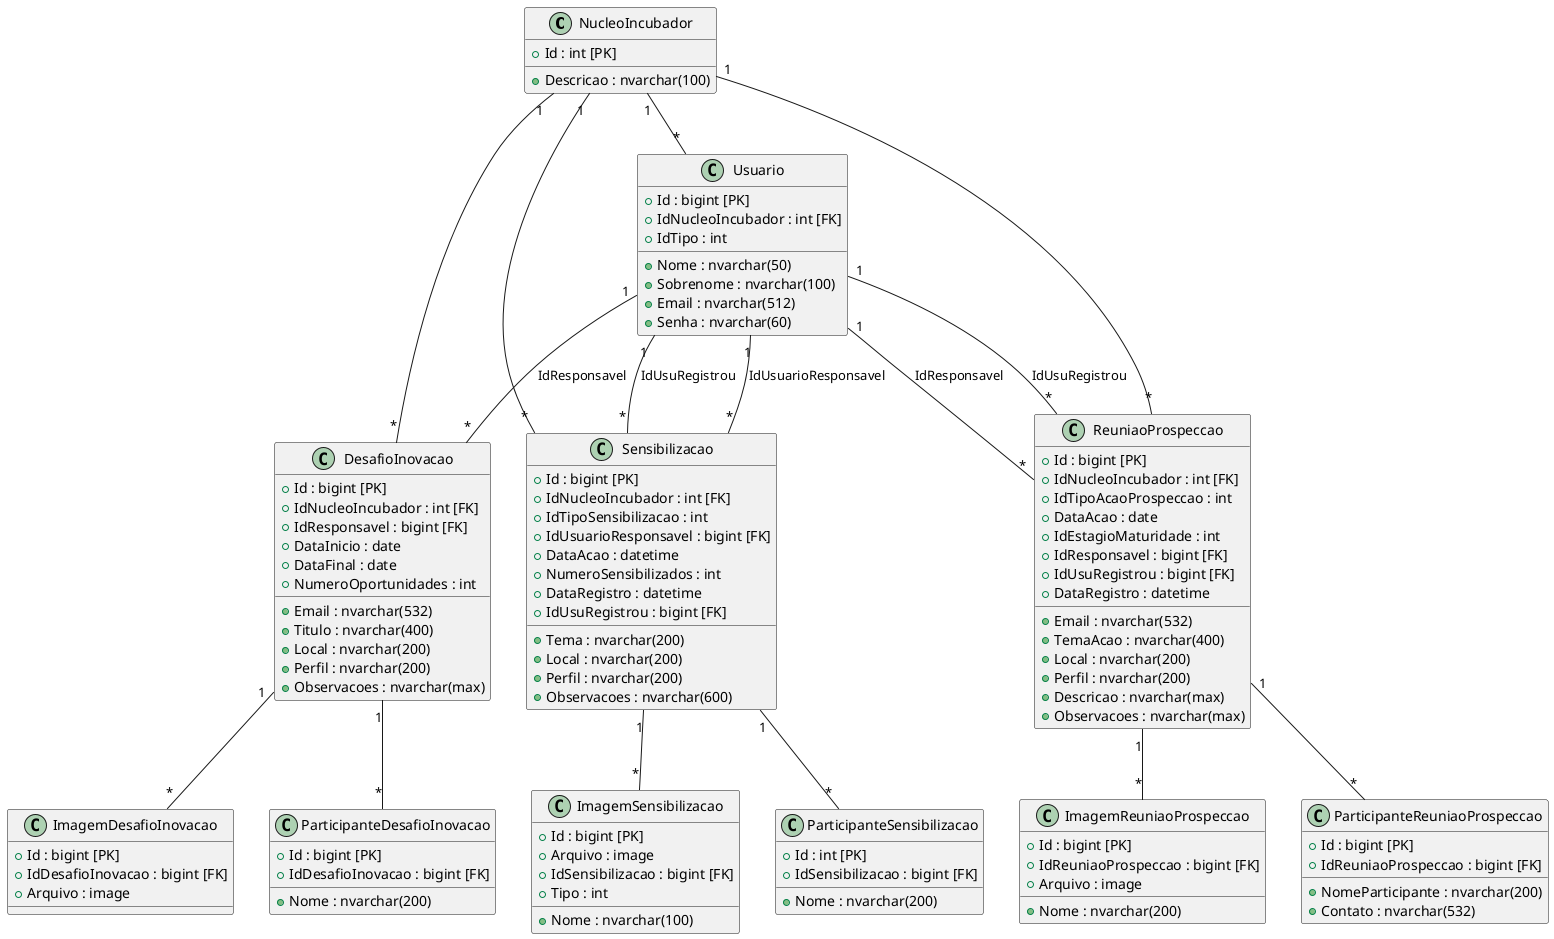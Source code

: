 @startuml IncubadoraDatabase

' Entities
class NucleoIncubador {
  + Id : int [PK]
  + Descricao : nvarchar(100)
}

class Usuario {
  + Id : bigint [PK]
  + Nome : nvarchar(50)
  + Sobrenome : nvarchar(100)
  + Email : nvarchar(512)
  + Senha : nvarchar(60)
  + IdNucleoIncubador : int [FK]
  + IdTipo : int
}

class DesafioInovacao {
  + Id : bigint [PK]
  + Email : nvarchar(532)
  + IdNucleoIncubador : int [FK]
  + Titulo : nvarchar(400)
  + IdResponsavel : bigint [FK]
  + DataInicio : date
  + DataFinal : date
  + Local : nvarchar(200)
  + Perfil : nvarchar(200)
  + NumeroOportunidades : int
  + Observacoes : nvarchar(max)
}

class ImagemDesafioInovacao {
  + Id : bigint [PK]
  + IdDesafioInovacao : bigint [FK]
  + Arquivo : image
}

class ParticipanteDesafioInovacao {
  + Id : bigint [PK]
  + IdDesafioInovacao : bigint [FK]
  + Nome : nvarchar(200)
}

class ReuniaoProspeccao {
  + Id : bigint [PK]
  + Email : nvarchar(532)
  + IdNucleoIncubador : int [FK]
  + IdTipoAcaoProspeccao : int
  + TemaAcao : nvarchar(400)
  + DataAcao : date
  + Local : nvarchar(200)
  + Perfil : nvarchar(200)
  + Descricao : nvarchar(max)
  + IdEstagioMaturidade : int
  + Observacoes : nvarchar(max)
  + IdResponsavel : bigint [FK]
  + IdUsuRegistrou : bigint [FK]
  + DataRegistro : datetime
}

class ImagemReuniaoProspeccao {
  + Id : bigint [PK]
  + IdReuniaoProspeccao : bigint [FK]
  + Arquivo : image
  + Nome : nvarchar(200)
}

class ParticipanteReuniaoProspeccao {
  + Id : bigint [PK]
  + IdReuniaoProspeccao : bigint [FK]
  + NomeParticipante : nvarchar(200)
  + Contato : nvarchar(532)
}

class Sensibilizacao {
  + Id : bigint [PK]
  + IdNucleoIncubador : int [FK]
  + IdTipoSensibilizacao : int
  + Tema : nvarchar(200)
  + IdUsuarioResponsavel : bigint [FK]
  + DataAcao : datetime
  + Local : nvarchar(200)
  + Perfil : nvarchar(200)
  + NumeroSensibilizados : int
  + Observacoes : nvarchar(600)
  + DataRegistro : datetime
  + IdUsuRegistrou : bigint [FK]
}

class ImagemSensibilizacao {
  + Id : bigint [PK]
  + Arquivo : image
  + IdSensibilizacao : bigint [FK]
  + Nome : nvarchar(100)
  + Tipo : int
}

class ParticipanteSensibilizacao {
  + Id : int [PK]
  + Nome : nvarchar(200)
  + IdSensibilizacao : bigint [FK]
}

' Relationships
NucleoIncubador "1" -- "*" Usuario
NucleoIncubador "1" -- "*" DesafioInovacao
NucleoIncubador "1" -- "*" ReuniaoProspeccao
NucleoIncubador "1" -- "*" Sensibilizacao

Usuario "1" -- "*" DesafioInovacao : IdResponsavel
Usuario "1" -- "*" ReuniaoProspeccao : IdResponsavel
Usuario "1" -- "*" ReuniaoProspeccao : IdUsuRegistrou
Usuario "1" -- "*" Sensibilizacao : IdUsuarioResponsavel
Usuario "1" -- "*" Sensibilizacao : IdUsuRegistrou

DesafioInovacao "1" -- "*" ImagemDesafioInovacao
DesafioInovacao "1" -- "*" ParticipanteDesafioInovacao

ReuniaoProspeccao "1" -- "*" ImagemReuniaoProspeccao
ReuniaoProspeccao "1" -- "*" ParticipanteReuniaoProspeccao

Sensibilizacao "1" -- "*" ImagemSensibilizacao
Sensibilizacao "1" -- "*" ParticipanteSensibilizacao

@enduml